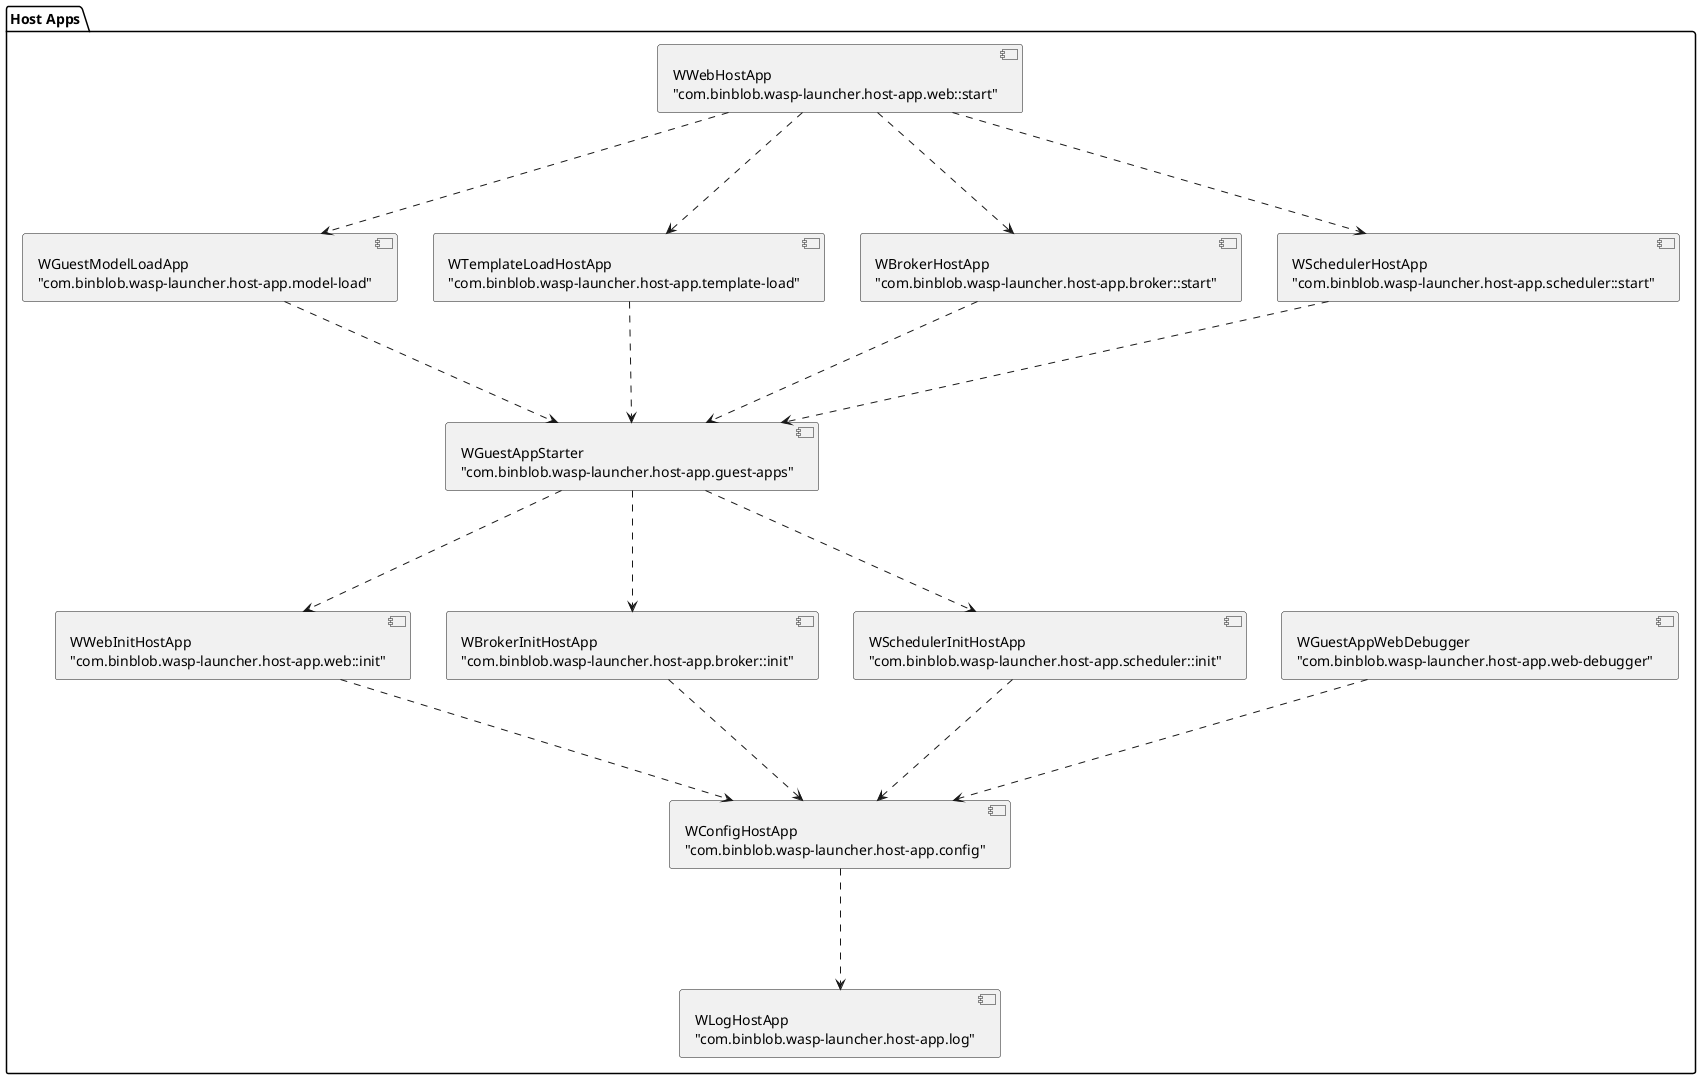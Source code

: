@startuml

package "Host Apps" {
component log [
WLogHostApp
"com.binblob.wasp-launcher.host-app.log"
]

component config [
WConfigHostApp
"com.binblob.wasp-launcher.host-app.config"
]

component debugger [
WGuestAppWebDebugger
"com.binblob.wasp-launcher.host-app.web-debugger"
]

component web_init [
WWebInitHostApp
"com.binblob.wasp-launcher.host-app.web::init"
]

component broker_init [
WBrokerInitHostApp
"com.binblob.wasp-launcher.host-app.broker::init"
]

component scheduler_init [
WSchedulerInitHostApp
"com.binblob.wasp-launcher.host-app.scheduler::init"
]

component starter [
WGuestAppStarter
"com.binblob.wasp-launcher.host-app.guest-apps"
]

component model [
WGuestModelLoadApp
"com.binblob.wasp-launcher.host-app.model-load"
]

component template [
WTemplateLoadHostApp
"com.binblob.wasp-launcher.host-app.template-load"
]

component broker_start [
WBrokerHostApp
"com.binblob.wasp-launcher.host-app.broker::start"
]

component scheduler_start [
WSchedulerHostApp
"com.binblob.wasp-launcher.host-app.scheduler::start"
]

component web_start [
WWebHostApp
"com.binblob.wasp-launcher.host-app.web::start"
]

config .-down-> log
debugger .-down-> config
web_init .-down-> config
broker_init .-down-> config
scheduler_init .-down-> config

starter .-down-> web_init
starter .-down-> broker_init
starter .-down-> scheduler_init

model .-down-> starter
template .-down-> starter
broker_start .-down-> starter
scheduler_start .-down-> starter

web_start .-down-> model
web_start .-down-> template
web_start .-down-> broker_start
web_start .-down-> scheduler_start

}

@enduml
